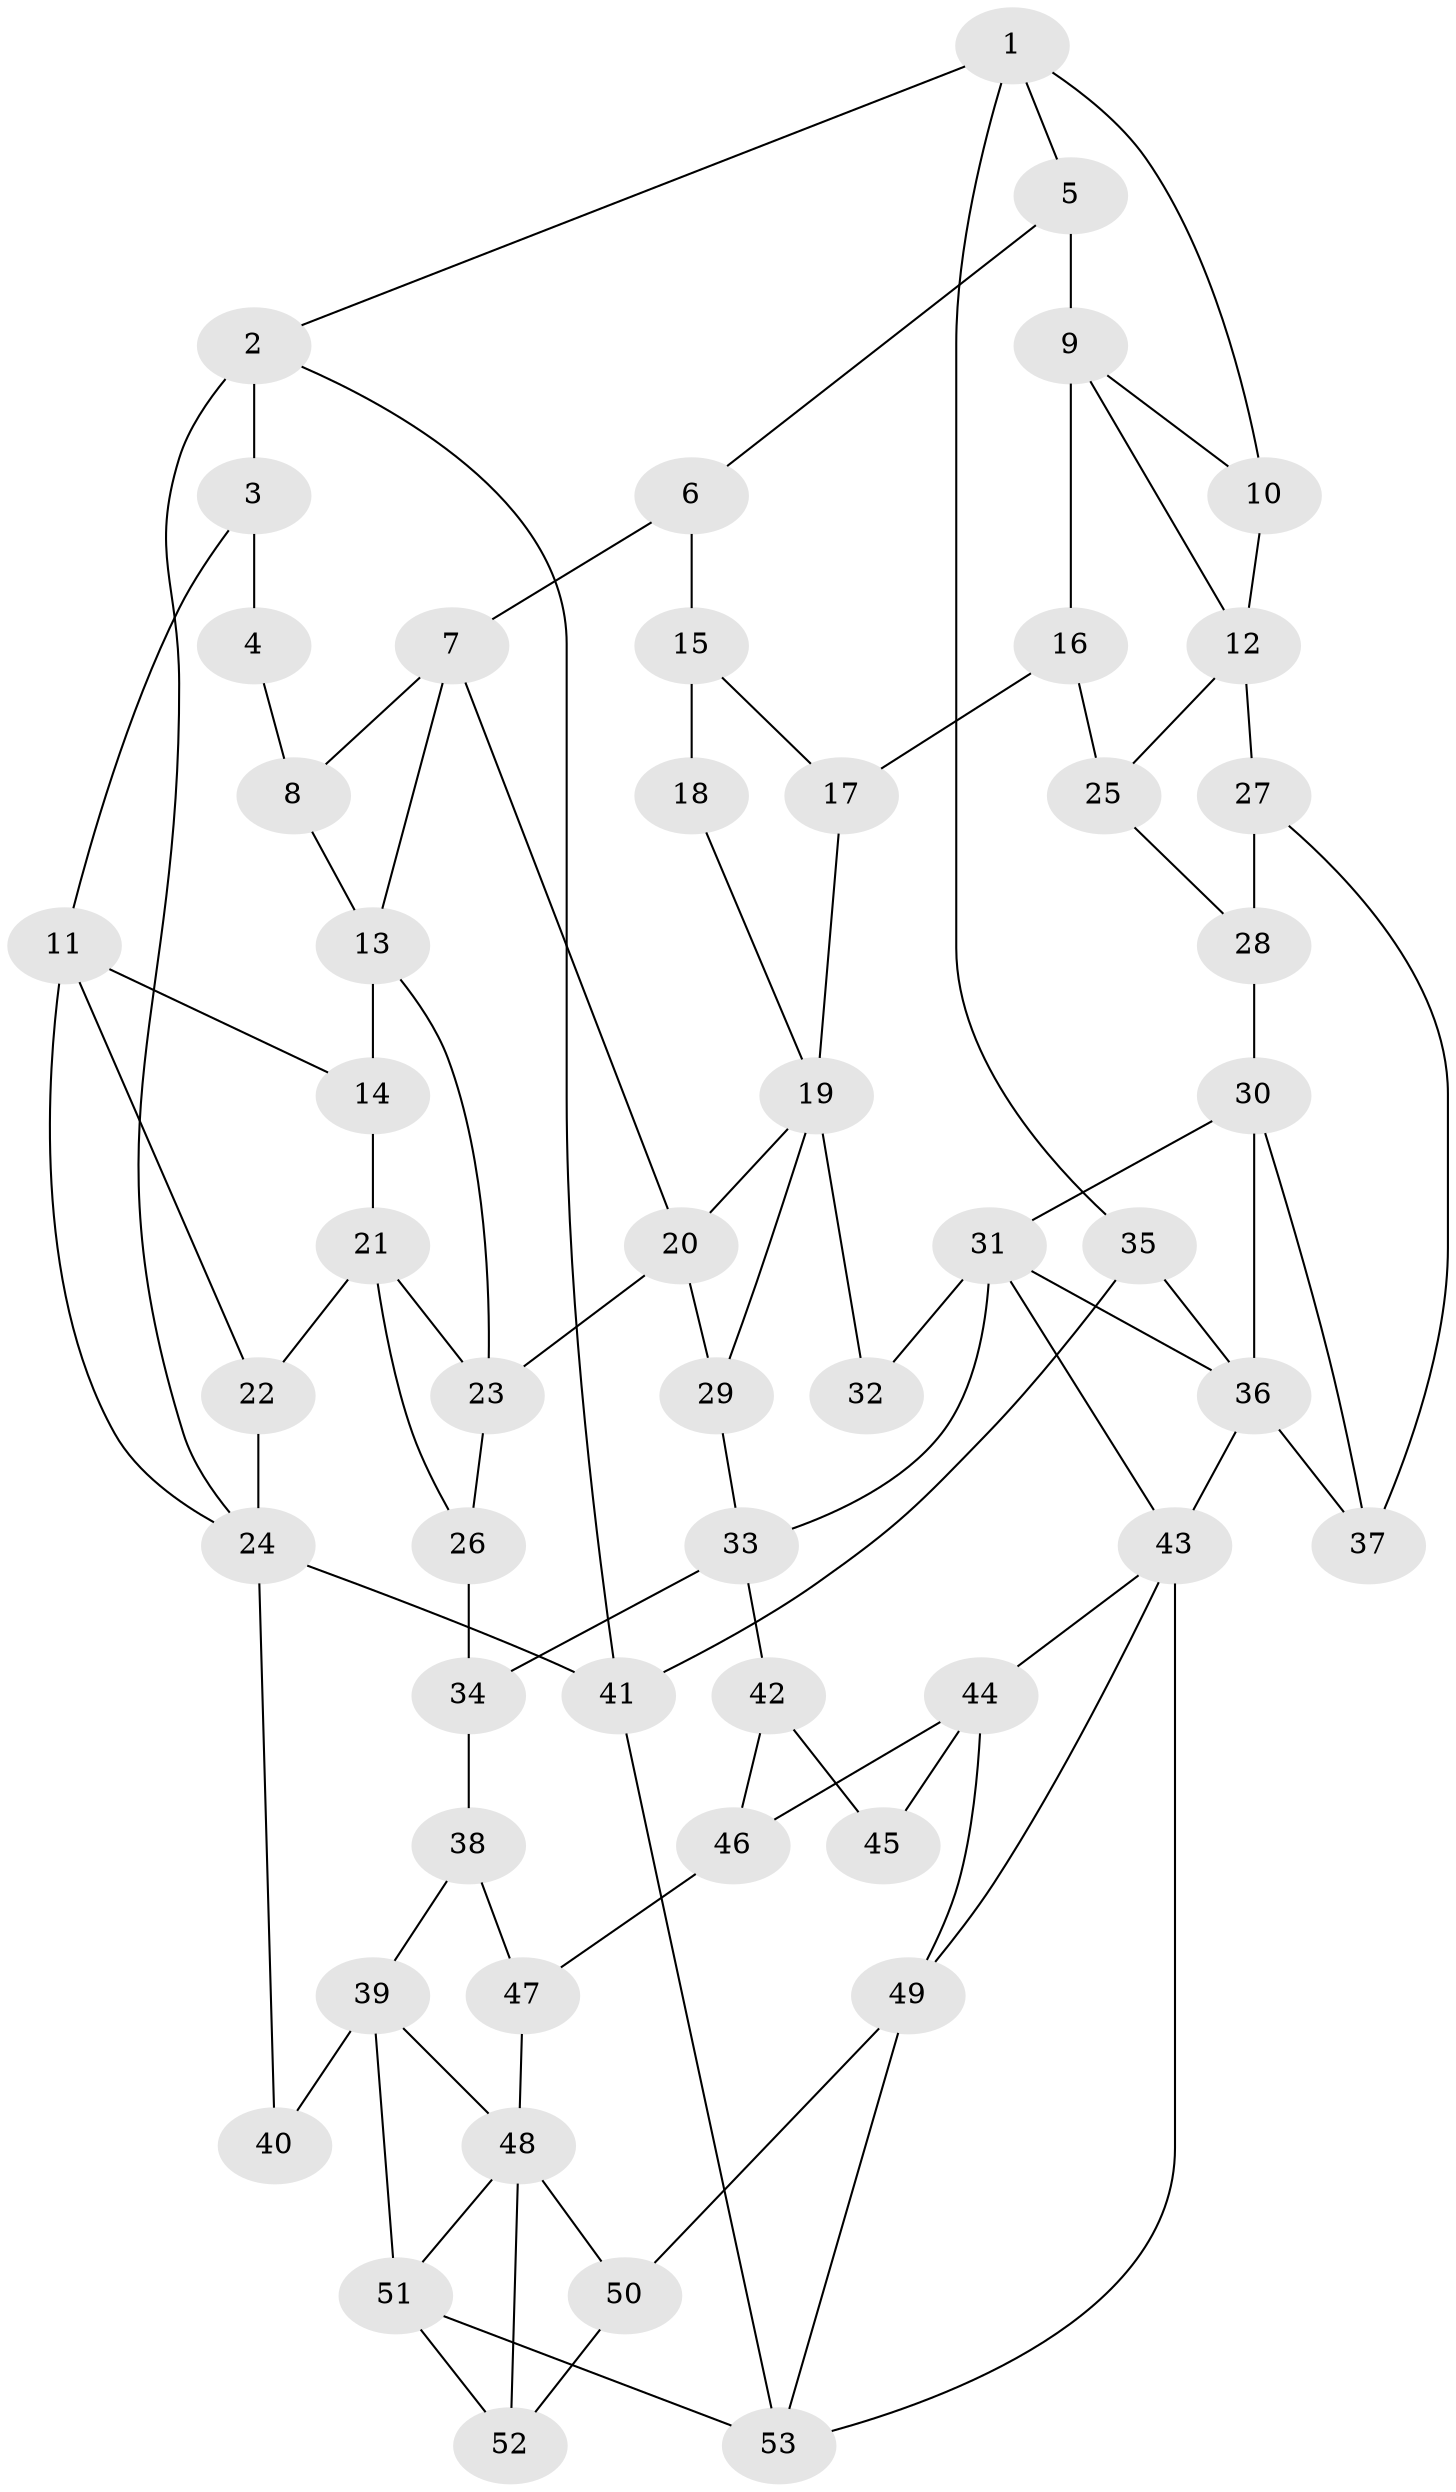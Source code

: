 // original degree distribution, {3: 0.022727272727272728, 6: 0.22727272727272727, 4: 0.22727272727272727, 5: 0.5227272727272727}
// Generated by graph-tools (version 1.1) at 2025/54/03/04/25 22:54:36]
// undirected, 53 vertices, 92 edges
graph export_dot {
  node [color=gray90,style=filled];
  1;
  2;
  3;
  4;
  5;
  6;
  7;
  8;
  9;
  10;
  11;
  12;
  13;
  14;
  15;
  16;
  17;
  18;
  19;
  20;
  21;
  22;
  23;
  24;
  25;
  26;
  27;
  28;
  29;
  30;
  31;
  32;
  33;
  34;
  35;
  36;
  37;
  38;
  39;
  40;
  41;
  42;
  43;
  44;
  45;
  46;
  47;
  48;
  49;
  50;
  51;
  52;
  53;
  1 -- 2 [weight=1.0];
  1 -- 5 [weight=1.0];
  1 -- 10 [weight=1.0];
  1 -- 35 [weight=1.0];
  2 -- 3 [weight=2.0];
  2 -- 24 [weight=1.0];
  2 -- 41 [weight=1.0];
  3 -- 4 [weight=2.0];
  3 -- 11 [weight=2.0];
  4 -- 8 [weight=1.0];
  5 -- 6 [weight=2.0];
  5 -- 9 [weight=2.0];
  6 -- 7 [weight=2.0];
  6 -- 15 [weight=2.0];
  7 -- 8 [weight=1.0];
  7 -- 13 [weight=1.0];
  7 -- 20 [weight=1.0];
  8 -- 13 [weight=1.0];
  9 -- 10 [weight=1.0];
  9 -- 12 [weight=1.0];
  9 -- 16 [weight=2.0];
  10 -- 12 [weight=1.0];
  11 -- 14 [weight=1.0];
  11 -- 22 [weight=1.0];
  11 -- 24 [weight=1.0];
  12 -- 25 [weight=1.0];
  12 -- 27 [weight=1.0];
  13 -- 14 [weight=1.0];
  13 -- 23 [weight=1.0];
  14 -- 21 [weight=1.0];
  15 -- 17 [weight=1.0];
  15 -- 18 [weight=2.0];
  16 -- 17 [weight=2.0];
  16 -- 25 [weight=2.0];
  17 -- 19 [weight=1.0];
  18 -- 19 [weight=1.0];
  19 -- 20 [weight=1.0];
  19 -- 29 [weight=1.0];
  19 -- 32 [weight=2.0];
  20 -- 23 [weight=1.0];
  20 -- 29 [weight=1.0];
  21 -- 22 [weight=2.0];
  21 -- 23 [weight=1.0];
  21 -- 26 [weight=1.0];
  22 -- 24 [weight=1.0];
  23 -- 26 [weight=1.0];
  24 -- 40 [weight=2.0];
  24 -- 41 [weight=1.0];
  25 -- 28 [weight=2.0];
  26 -- 34 [weight=1.0];
  27 -- 28 [weight=2.0];
  27 -- 37 [weight=1.0];
  28 -- 30 [weight=2.0];
  29 -- 33 [weight=1.0];
  30 -- 31 [weight=1.0];
  30 -- 36 [weight=1.0];
  30 -- 37 [weight=1.0];
  31 -- 32 [weight=2.0];
  31 -- 33 [weight=1.0];
  31 -- 36 [weight=1.0];
  31 -- 43 [weight=1.0];
  33 -- 34 [weight=2.0];
  33 -- 42 [weight=2.0];
  34 -- 38 [weight=1.0];
  35 -- 36 [weight=2.0];
  35 -- 41 [weight=1.0];
  36 -- 37 [weight=1.0];
  36 -- 43 [weight=1.0];
  38 -- 39 [weight=1.0];
  38 -- 47 [weight=1.0];
  39 -- 40 [weight=2.0];
  39 -- 48 [weight=1.0];
  39 -- 51 [weight=1.0];
  41 -- 53 [weight=1.0];
  42 -- 45 [weight=2.0];
  42 -- 46 [weight=1.0];
  43 -- 44 [weight=1.0];
  43 -- 49 [weight=1.0];
  43 -- 53 [weight=1.0];
  44 -- 45 [weight=1.0];
  44 -- 46 [weight=1.0];
  44 -- 49 [weight=2.0];
  46 -- 47 [weight=1.0];
  47 -- 48 [weight=2.0];
  48 -- 50 [weight=1.0];
  48 -- 51 [weight=1.0];
  48 -- 52 [weight=1.0];
  49 -- 50 [weight=2.0];
  49 -- 53 [weight=1.0];
  50 -- 52 [weight=1.0];
  51 -- 52 [weight=1.0];
  51 -- 53 [weight=1.0];
}
